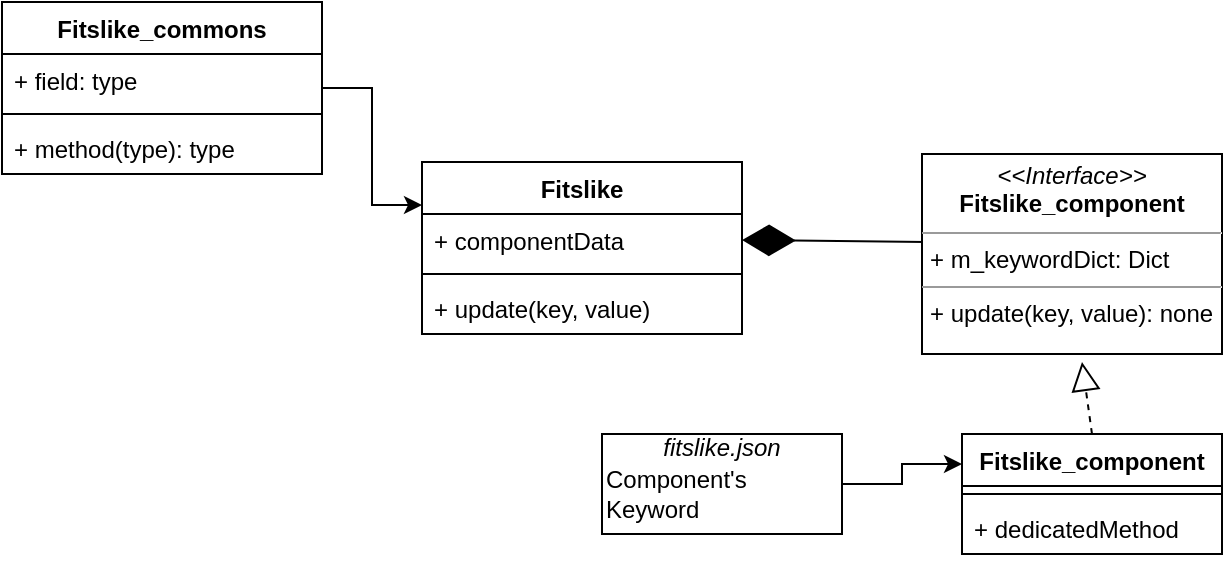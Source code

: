 <mxfile version="12.6.7" type="github"><diagram id="YZDRDE-4k_4EGeJsTohQ" name="Page-1"><mxGraphModel dx="862" dy="497" grid="1" gridSize="10" guides="1" tooltips="1" connect="1" arrows="1" fold="1" page="1" pageScale="1" pageWidth="827" pageHeight="1169" math="0" shadow="0"><root><mxCell id="0"/><mxCell id="1" parent="0"/><mxCell id="_ZHrHOB9s3mB4IiD9mOn-2" value="Fitslike" style="swimlane;fontStyle=1;align=center;verticalAlign=top;childLayout=stackLayout;horizontal=1;startSize=26;horizontalStack=0;resizeParent=1;resizeParentMax=0;resizeLast=0;collapsible=1;marginBottom=0;" vertex="1" parent="1"><mxGeometry x="260" y="110" width="160" height="86" as="geometry"/></mxCell><mxCell id="_ZHrHOB9s3mB4IiD9mOn-3" value="+ componentData" style="text;strokeColor=none;fillColor=none;align=left;verticalAlign=top;spacingLeft=4;spacingRight=4;overflow=hidden;rotatable=0;points=[[0,0.5],[1,0.5]];portConstraint=eastwest;" vertex="1" parent="_ZHrHOB9s3mB4IiD9mOn-2"><mxGeometry y="26" width="160" height="26" as="geometry"/></mxCell><mxCell id="_ZHrHOB9s3mB4IiD9mOn-4" value="" style="line;strokeWidth=1;fillColor=none;align=left;verticalAlign=middle;spacingTop=-1;spacingLeft=3;spacingRight=3;rotatable=0;labelPosition=right;points=[];portConstraint=eastwest;" vertex="1" parent="_ZHrHOB9s3mB4IiD9mOn-2"><mxGeometry y="52" width="160" height="8" as="geometry"/></mxCell><mxCell id="_ZHrHOB9s3mB4IiD9mOn-5" value="+ update(key, value)" style="text;strokeColor=none;fillColor=none;align=left;verticalAlign=top;spacingLeft=4;spacingRight=4;overflow=hidden;rotatable=0;points=[[0,0.5],[1,0.5]];portConstraint=eastwest;" vertex="1" parent="_ZHrHOB9s3mB4IiD9mOn-2"><mxGeometry y="60" width="160" height="26" as="geometry"/></mxCell><mxCell id="_ZHrHOB9s3mB4IiD9mOn-11" value="" style="endArrow=diamondThin;endFill=1;endSize=24;html=1;exitX=0.013;exitY=0.44;exitDx=0;exitDy=0;entryX=1;entryY=0.5;entryDx=0;entryDy=0;exitPerimeter=0;" edge="1" parent="1" source="_ZHrHOB9s3mB4IiD9mOn-25" target="_ZHrHOB9s3mB4IiD9mOn-3"><mxGeometry width="160" relative="1" as="geometry"><mxPoint x="500" y="149" as="sourcePoint"/><mxPoint x="420" y="220" as="targetPoint"/></mxGeometry></mxCell><mxCell id="_ZHrHOB9s3mB4IiD9mOn-12" value="Fitslike_component&#xA;" style="swimlane;fontStyle=1;align=center;verticalAlign=top;childLayout=stackLayout;horizontal=1;startSize=26;horizontalStack=0;resizeParent=1;resizeParentMax=0;resizeLast=0;collapsible=1;marginBottom=0;" vertex="1" parent="1"><mxGeometry x="530" y="246" width="130" height="60" as="geometry"/></mxCell><mxCell id="_ZHrHOB9s3mB4IiD9mOn-14" value="" style="line;strokeWidth=1;fillColor=none;align=left;verticalAlign=middle;spacingTop=-1;spacingLeft=3;spacingRight=3;rotatable=0;labelPosition=right;points=[];portConstraint=eastwest;" vertex="1" parent="_ZHrHOB9s3mB4IiD9mOn-12"><mxGeometry y="26" width="130" height="8" as="geometry"/></mxCell><mxCell id="_ZHrHOB9s3mB4IiD9mOn-15" value="+ dedicatedMethod" style="text;strokeColor=none;fillColor=none;align=left;verticalAlign=top;spacingLeft=4;spacingRight=4;overflow=hidden;rotatable=0;points=[[0,0.5],[1,0.5]];portConstraint=eastwest;" vertex="1" parent="_ZHrHOB9s3mB4IiD9mOn-12"><mxGeometry y="34" width="130" height="26" as="geometry"/></mxCell><mxCell id="_ZHrHOB9s3mB4IiD9mOn-16" value="" style="endArrow=block;dashed=1;endFill=0;endSize=12;html=1;exitX=0.5;exitY=0;exitDx=0;exitDy=0;" edge="1" parent="1" source="_ZHrHOB9s3mB4IiD9mOn-12"><mxGeometry width="160" relative="1" as="geometry"><mxPoint x="270" y="326" as="sourcePoint"/><mxPoint x="590" y="210" as="targetPoint"/></mxGeometry></mxCell><mxCell id="_ZHrHOB9s3mB4IiD9mOn-28" style="edgeStyle=orthogonalEdgeStyle;rounded=0;orthogonalLoop=1;jettySize=auto;html=1;entryX=0;entryY=0.25;entryDx=0;entryDy=0;" edge="1" parent="1" source="_ZHrHOB9s3mB4IiD9mOn-17" target="_ZHrHOB9s3mB4IiD9mOn-2"><mxGeometry relative="1" as="geometry"/></mxCell><mxCell id="_ZHrHOB9s3mB4IiD9mOn-17" value="Fitslike_commons" style="swimlane;fontStyle=1;align=center;verticalAlign=top;childLayout=stackLayout;horizontal=1;startSize=26;horizontalStack=0;resizeParent=1;resizeParentMax=0;resizeLast=0;collapsible=1;marginBottom=0;" vertex="1" parent="1"><mxGeometry x="50" y="30" width="160" height="86" as="geometry"/></mxCell><mxCell id="_ZHrHOB9s3mB4IiD9mOn-18" value="+ field: type" style="text;strokeColor=none;fillColor=none;align=left;verticalAlign=top;spacingLeft=4;spacingRight=4;overflow=hidden;rotatable=0;points=[[0,0.5],[1,0.5]];portConstraint=eastwest;" vertex="1" parent="_ZHrHOB9s3mB4IiD9mOn-17"><mxGeometry y="26" width="160" height="26" as="geometry"/></mxCell><mxCell id="_ZHrHOB9s3mB4IiD9mOn-19" value="" style="line;strokeWidth=1;fillColor=none;align=left;verticalAlign=middle;spacingTop=-1;spacingLeft=3;spacingRight=3;rotatable=0;labelPosition=right;points=[];portConstraint=eastwest;" vertex="1" parent="_ZHrHOB9s3mB4IiD9mOn-17"><mxGeometry y="52" width="160" height="8" as="geometry"/></mxCell><mxCell id="_ZHrHOB9s3mB4IiD9mOn-20" value="+ method(type): type" style="text;strokeColor=none;fillColor=none;align=left;verticalAlign=top;spacingLeft=4;spacingRight=4;overflow=hidden;rotatable=0;points=[[0,0.5],[1,0.5]];portConstraint=eastwest;" vertex="1" parent="_ZHrHOB9s3mB4IiD9mOn-17"><mxGeometry y="60" width="160" height="26" as="geometry"/></mxCell><mxCell id="_ZHrHOB9s3mB4IiD9mOn-25" value="&lt;p style=&quot;margin: 0px ; margin-top: 4px ; text-align: center&quot;&gt;&lt;i&gt;&amp;lt;&amp;lt;Interface&amp;gt;&amp;gt;&lt;/i&gt;&lt;br&gt;&lt;b&gt;Fitslike_component&lt;/b&gt;&lt;/p&gt;&lt;hr size=&quot;1&quot;&gt;&lt;p style=&quot;margin: 0px ; margin-left: 4px&quot;&gt;+ m_keywordDict: Dict&lt;/p&gt;&lt;hr size=&quot;1&quot;&gt;&lt;p style=&quot;margin: 0px ; margin-left: 4px&quot;&gt;+ update(key, value): none&lt;br&gt;&lt;br&gt;&lt;/p&gt;" style="verticalAlign=top;align=left;overflow=fill;fontSize=12;fontFamily=Helvetica;html=1;" vertex="1" parent="1"><mxGeometry x="510" y="106" width="150" height="100" as="geometry"/></mxCell><mxCell id="_ZHrHOB9s3mB4IiD9mOn-31" style="edgeStyle=orthogonalEdgeStyle;rounded=0;orthogonalLoop=1;jettySize=auto;html=1;entryX=0;entryY=0.25;entryDx=0;entryDy=0;" edge="1" parent="1" source="_ZHrHOB9s3mB4IiD9mOn-30" target="_ZHrHOB9s3mB4IiD9mOn-12"><mxGeometry relative="1" as="geometry"/></mxCell><mxCell id="_ZHrHOB9s3mB4IiD9mOn-30" value="&lt;div align=&quot;center&quot;&gt;&lt;i&gt;fitslike.json&lt;/i&gt;&lt;br&gt;&lt;/div&gt;&lt;table style=&quot;width: 100% ; font-size: 1em&quot; cellspacing=&quot;0&quot; cellpadding=&quot;2&quot;&gt;&lt;tbody&gt;&lt;tr&gt;&lt;td&gt;Component's&lt;br&gt;Keyword&lt;br&gt;&lt;/td&gt;&lt;td&gt;&lt;br&gt;&lt;/td&gt;&lt;/tr&gt;&lt;tr&gt;&lt;td&gt;&lt;br&gt;&lt;/td&gt;&lt;td&gt;&lt;br&gt;&lt;/td&gt;&lt;/tr&gt;&lt;tr&gt;&lt;td&gt;&lt;br&gt;&lt;/td&gt;&lt;td&gt;&lt;br&gt;&lt;/td&gt;&lt;/tr&gt;&lt;/tbody&gt;&lt;/table&gt;" style="verticalAlign=top;align=left;overflow=fill;html=1;" vertex="1" parent="1"><mxGeometry x="350" y="246" width="120" height="50" as="geometry"/></mxCell></root></mxGraphModel></diagram></mxfile>